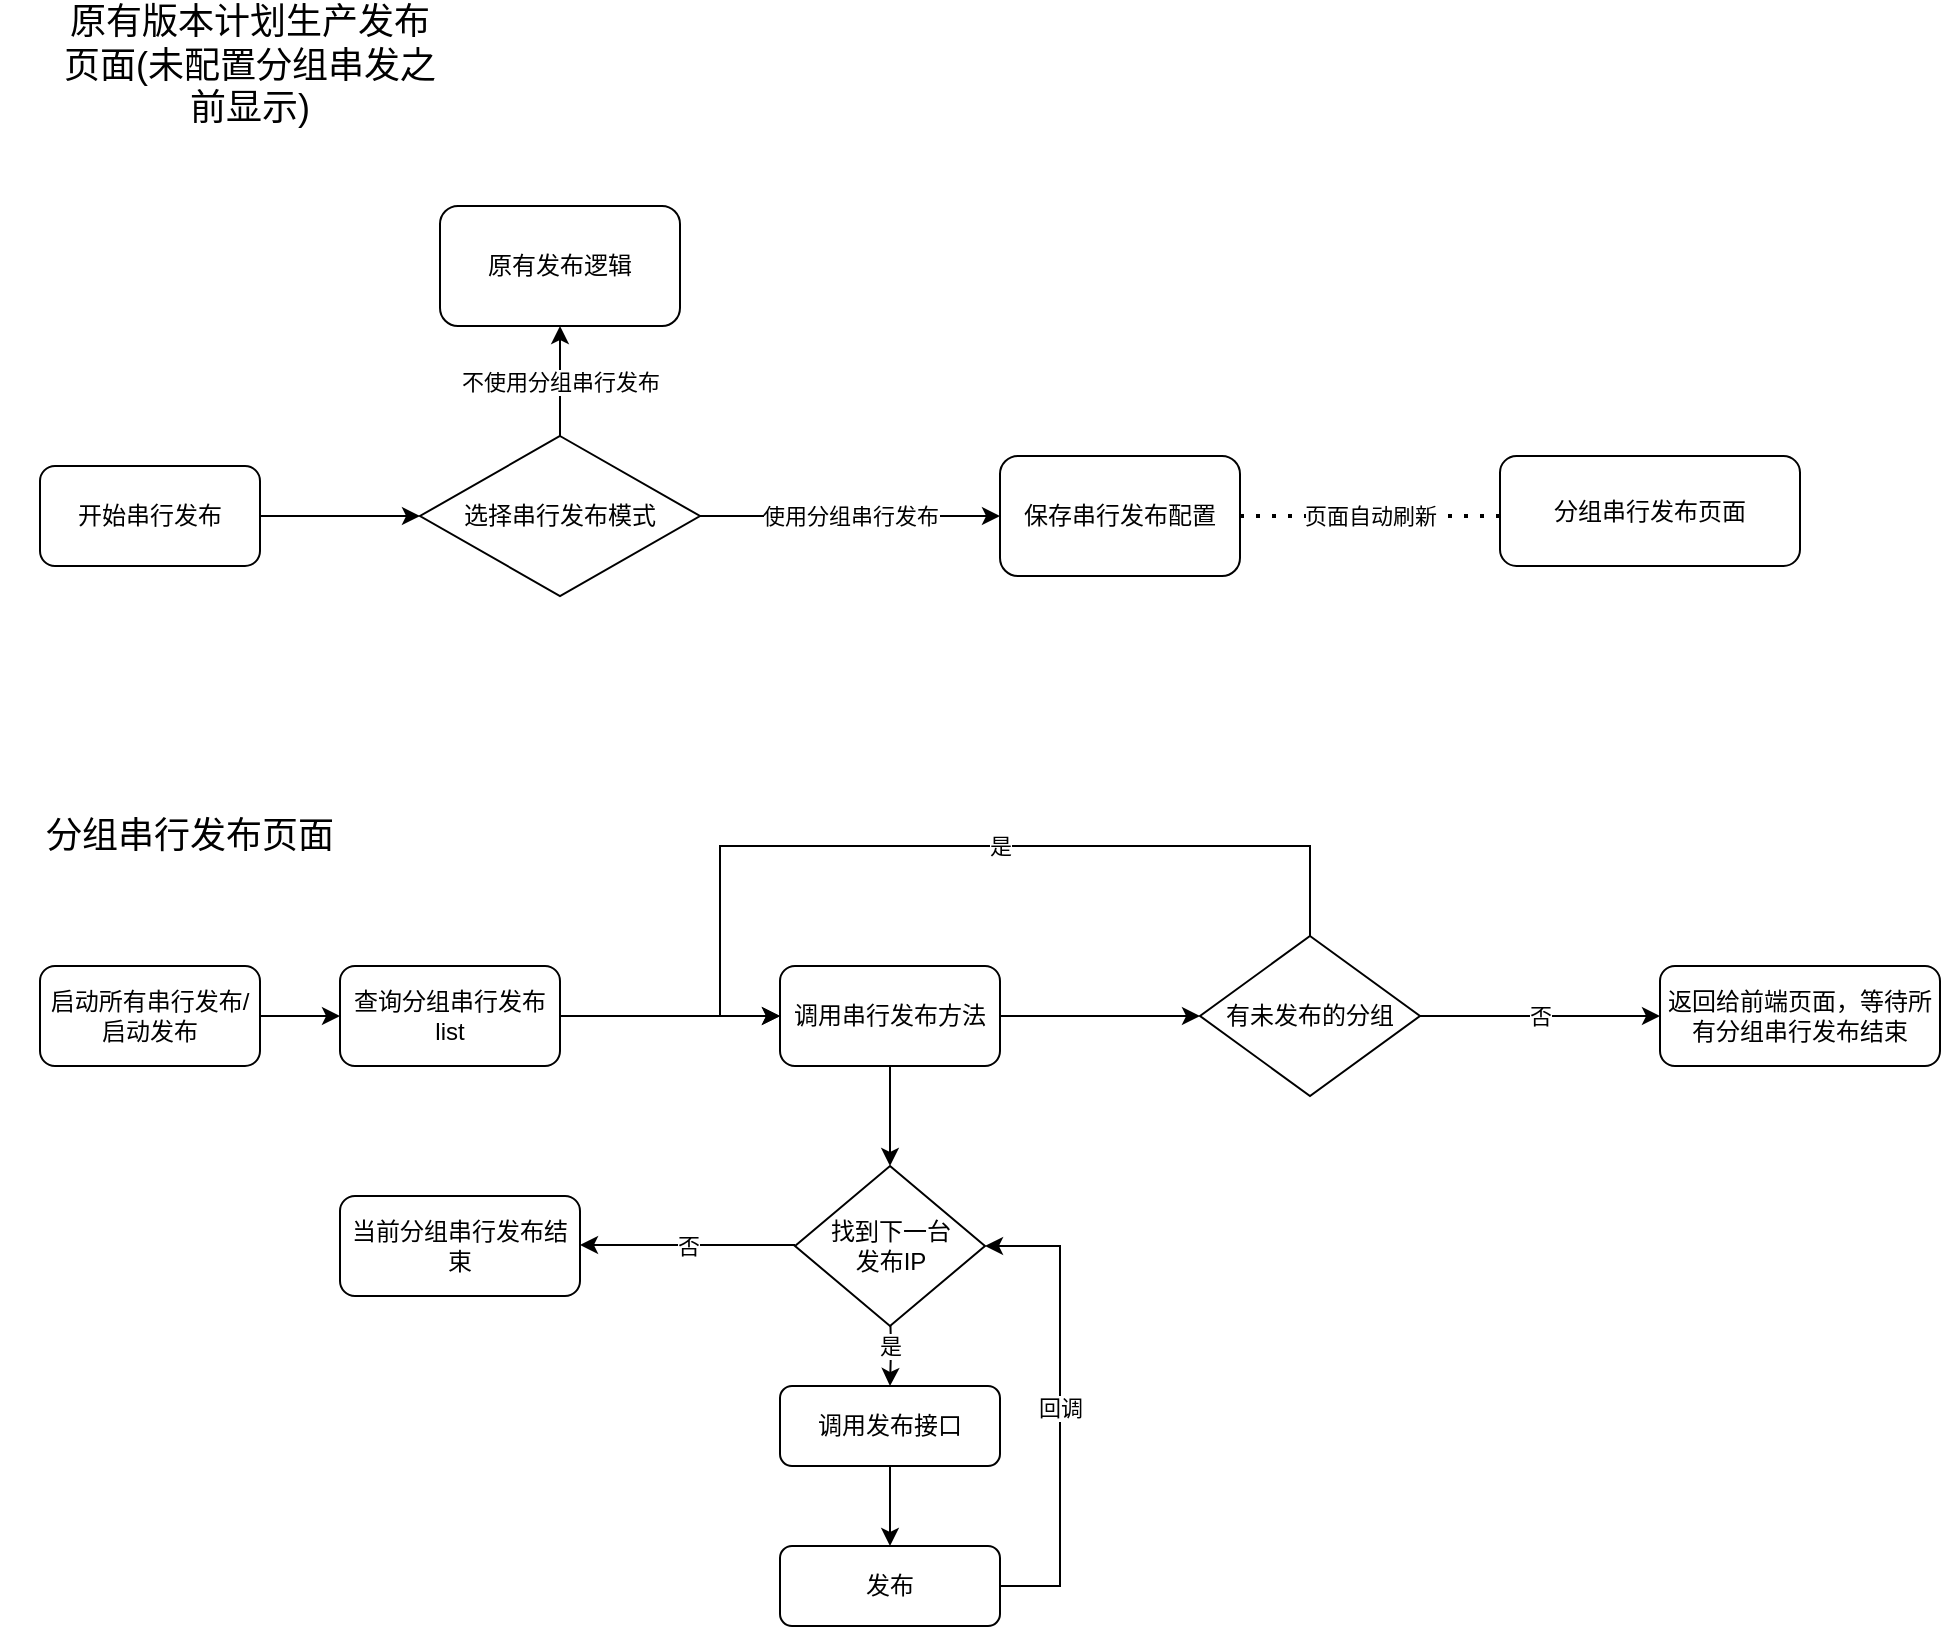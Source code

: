 <mxfile version="14.9.1" type="github">
  <diagram id="wjQlgHkREV75fNfG-BaF" name="Page-1">
    <mxGraphModel dx="1550" dy="1948" grid="1" gridSize="10" guides="1" tooltips="1" connect="1" arrows="1" fold="1" page="1" pageScale="1" pageWidth="827" pageHeight="1169" math="0" shadow="0">
      <root>
        <mxCell id="0" />
        <mxCell id="1" parent="0" />
        <mxCell id="Q2SOHH1CEXgP1fRX4kdI-5" style="edgeStyle=orthogonalEdgeStyle;rounded=0;orthogonalLoop=1;jettySize=auto;html=1;exitX=1;exitY=0.5;exitDx=0;exitDy=0;" parent="1" source="Q2SOHH1CEXgP1fRX4kdI-1" target="Q2SOHH1CEXgP1fRX4kdI-4" edge="1">
          <mxGeometry relative="1" as="geometry" />
        </mxCell>
        <mxCell id="Q2SOHH1CEXgP1fRX4kdI-1" value="开始串行发布" style="rounded=1;whiteSpace=wrap;html=1;" parent="1" vertex="1">
          <mxGeometry x="70" y="190" width="110" height="50" as="geometry" />
        </mxCell>
        <mxCell id="Q2SOHH1CEXgP1fRX4kdI-7" value="不使用分组串行发布" style="edgeStyle=orthogonalEdgeStyle;rounded=0;orthogonalLoop=1;jettySize=auto;html=1;exitX=0.5;exitY=0;exitDx=0;exitDy=0;entryX=0.5;entryY=1;entryDx=0;entryDy=0;" parent="1" source="Q2SOHH1CEXgP1fRX4kdI-4" target="Q2SOHH1CEXgP1fRX4kdI-6" edge="1">
          <mxGeometry relative="1" as="geometry" />
        </mxCell>
        <mxCell id="Q2SOHH1CEXgP1fRX4kdI-8" value="使用分组串行发布" style="edgeStyle=orthogonalEdgeStyle;rounded=0;orthogonalLoop=1;jettySize=auto;html=1;exitX=1;exitY=0.5;exitDx=0;exitDy=0;" parent="1" source="Q2SOHH1CEXgP1fRX4kdI-4" target="Q2SOHH1CEXgP1fRX4kdI-9" edge="1">
          <mxGeometry relative="1" as="geometry">
            <mxPoint x="510" y="215" as="targetPoint" />
          </mxGeometry>
        </mxCell>
        <mxCell id="Q2SOHH1CEXgP1fRX4kdI-4" value="选择串行发布模式" style="rhombus;whiteSpace=wrap;html=1;" parent="1" vertex="1">
          <mxGeometry x="260" y="175" width="140" height="80" as="geometry" />
        </mxCell>
        <mxCell id="Q2SOHH1CEXgP1fRX4kdI-6" value="原有发布逻辑" style="rounded=1;whiteSpace=wrap;html=1;" parent="1" vertex="1">
          <mxGeometry x="270" y="60" width="120" height="60" as="geometry" />
        </mxCell>
        <mxCell id="Q2SOHH1CEXgP1fRX4kdI-9" value="保存串行发布配置" style="rounded=1;whiteSpace=wrap;html=1;" parent="1" vertex="1">
          <mxGeometry x="550" y="185" width="120" height="60" as="geometry" />
        </mxCell>
        <mxCell id="Q2SOHH1CEXgP1fRX4kdI-16" value="页面自动刷新" style="endArrow=none;dashed=1;html=1;dashPattern=1 3;strokeWidth=2;exitX=1;exitY=0.5;exitDx=0;exitDy=0;entryX=0;entryY=0.5;entryDx=0;entryDy=0;" parent="1" source="Q2SOHH1CEXgP1fRX4kdI-9" edge="1">
          <mxGeometry width="50" height="50" relative="1" as="geometry">
            <mxPoint x="690" y="250" as="sourcePoint" />
            <mxPoint x="800" y="215" as="targetPoint" />
          </mxGeometry>
        </mxCell>
        <mxCell id="Q2SOHH1CEXgP1fRX4kdI-20" value="分组串行发布页面" style="rounded=1;whiteSpace=wrap;html=1;" parent="1" vertex="1">
          <mxGeometry x="800" y="185" width="150" height="55" as="geometry" />
        </mxCell>
        <mxCell id="Q2SOHH1CEXgP1fRX4kdI-28" style="edgeStyle=orthogonalEdgeStyle;rounded=0;orthogonalLoop=1;jettySize=auto;html=1;exitX=1;exitY=0.5;exitDx=0;exitDy=0;entryX=0;entryY=0.5;entryDx=0;entryDy=0;" parent="1" source="Q2SOHH1CEXgP1fRX4kdI-27" edge="1" target="Q2SOHH1CEXgP1fRX4kdI-29">
          <mxGeometry relative="1" as="geometry">
            <mxPoint x="260" y="505" as="targetPoint" />
          </mxGeometry>
        </mxCell>
        <mxCell id="Q2SOHH1CEXgP1fRX4kdI-27" value="启动所有串行发布/启动发布" style="rounded=1;whiteSpace=wrap;html=1;" parent="1" vertex="1">
          <mxGeometry x="70" y="440" width="110" height="50" as="geometry" />
        </mxCell>
        <mxCell id="YBDxrdvdxctRGu_Xbyn3-31" style="edgeStyle=orthogonalEdgeStyle;rounded=0;orthogonalLoop=1;jettySize=auto;html=1;exitX=1;exitY=0.5;exitDx=0;exitDy=0;entryX=0;entryY=0.5;entryDx=0;entryDy=0;endArrow=classic;endFill=1;" edge="1" parent="1" source="Q2SOHH1CEXgP1fRX4kdI-29" target="YBDxrdvdxctRGu_Xbyn3-13">
          <mxGeometry relative="1" as="geometry" />
        </mxCell>
        <mxCell id="Q2SOHH1CEXgP1fRX4kdI-29" value="查询分组串行发布list" style="rounded=1;whiteSpace=wrap;html=1;" parent="1" vertex="1">
          <mxGeometry x="220" y="440" width="110" height="50" as="geometry" />
        </mxCell>
        <mxCell id="-3DCe1lXib2HX8ghDhXW-1" value="&lt;font style=&quot;font-size: 18px&quot;&gt;分组串行发布页面&lt;/font&gt;" style="text;html=1;strokeColor=none;fillColor=none;align=center;verticalAlign=middle;whiteSpace=wrap;rounded=0;" parent="1" vertex="1">
          <mxGeometry x="50" y="340" width="190" height="70" as="geometry" />
        </mxCell>
        <mxCell id="-3DCe1lXib2HX8ghDhXW-2" value="&lt;font style=&quot;font-size: 18px&quot;&gt;原有版本计划生产发布页面(未配置分组串发之前显示)&lt;/font&gt;" style="text;html=1;strokeColor=none;fillColor=none;align=center;verticalAlign=middle;whiteSpace=wrap;rounded=0;" parent="1" vertex="1">
          <mxGeometry x="80" y="-40" width="190" height="60" as="geometry" />
        </mxCell>
        <mxCell id="YBDxrdvdxctRGu_Xbyn3-38" value="是" style="edgeStyle=orthogonalEdgeStyle;rounded=0;orthogonalLoop=1;jettySize=auto;html=1;exitX=0.5;exitY=1;exitDx=0;exitDy=0;endArrow=classic;endFill=1;" edge="1" parent="1" target="YBDxrdvdxctRGu_Xbyn3-37">
          <mxGeometry relative="1" as="geometry">
            <mxPoint x="495" y="610" as="sourcePoint" />
          </mxGeometry>
        </mxCell>
        <mxCell id="YBDxrdvdxctRGu_Xbyn3-43" value="否" style="edgeStyle=orthogonalEdgeStyle;rounded=0;orthogonalLoop=1;jettySize=auto;html=1;exitX=0;exitY=0.5;exitDx=0;exitDy=0;endArrow=classic;endFill=1;" edge="1" parent="1">
          <mxGeometry relative="1" as="geometry">
            <mxPoint x="340" y="579.5" as="targetPoint" />
            <mxPoint x="447.5" y="579.5" as="sourcePoint" />
          </mxGeometry>
        </mxCell>
        <mxCell id="YBDxrdvdxctRGu_Xbyn3-32" style="edgeStyle=orthogonalEdgeStyle;rounded=0;orthogonalLoop=1;jettySize=auto;html=1;exitX=0.5;exitY=1;exitDx=0;exitDy=0;endArrow=classic;endFill=1;" edge="1" parent="1" source="YBDxrdvdxctRGu_Xbyn3-13">
          <mxGeometry relative="1" as="geometry">
            <mxPoint x="495" y="540" as="targetPoint" />
          </mxGeometry>
        </mxCell>
        <mxCell id="YBDxrdvdxctRGu_Xbyn3-33" style="edgeStyle=orthogonalEdgeStyle;rounded=0;orthogonalLoop=1;jettySize=auto;html=1;exitX=1;exitY=0.5;exitDx=0;exitDy=0;entryX=0;entryY=0.5;entryDx=0;entryDy=0;endArrow=classic;endFill=1;" edge="1" parent="1" source="YBDxrdvdxctRGu_Xbyn3-13" target="YBDxrdvdxctRGu_Xbyn3-29">
          <mxGeometry relative="1" as="geometry" />
        </mxCell>
        <mxCell id="YBDxrdvdxctRGu_Xbyn3-13" value="调用串行发布方法" style="rounded=1;whiteSpace=wrap;html=1;" vertex="1" parent="1">
          <mxGeometry x="440" y="440" width="110" height="50" as="geometry" />
        </mxCell>
        <mxCell id="YBDxrdvdxctRGu_Xbyn3-28" value="返回给前端页面，等待所有分组串行发布结束" style="rounded=1;whiteSpace=wrap;html=1;" vertex="1" parent="1">
          <mxGeometry x="880" y="440" width="140" height="50" as="geometry" />
        </mxCell>
        <mxCell id="YBDxrdvdxctRGu_Xbyn3-34" value="否" style="edgeStyle=orthogonalEdgeStyle;rounded=0;orthogonalLoop=1;jettySize=auto;html=1;exitX=1;exitY=0.5;exitDx=0;exitDy=0;endArrow=classic;endFill=1;" edge="1" parent="1" source="YBDxrdvdxctRGu_Xbyn3-29" target="YBDxrdvdxctRGu_Xbyn3-28">
          <mxGeometry relative="1" as="geometry">
            <Array as="points">
              <mxPoint x="790" y="465" />
              <mxPoint x="790" y="465" />
            </Array>
            <mxPoint as="offset" />
          </mxGeometry>
        </mxCell>
        <mxCell id="YBDxrdvdxctRGu_Xbyn3-35" style="edgeStyle=orthogonalEdgeStyle;rounded=0;orthogonalLoop=1;jettySize=auto;html=1;exitX=0.5;exitY=0;exitDx=0;exitDy=0;entryX=0;entryY=0.5;entryDx=0;entryDy=0;endArrow=classic;endFill=1;" edge="1" parent="1" source="YBDxrdvdxctRGu_Xbyn3-29" target="YBDxrdvdxctRGu_Xbyn3-13">
          <mxGeometry relative="1" as="geometry">
            <Array as="points">
              <mxPoint x="705" y="380" />
              <mxPoint x="410" y="380" />
              <mxPoint x="410" y="465" />
            </Array>
          </mxGeometry>
        </mxCell>
        <mxCell id="YBDxrdvdxctRGu_Xbyn3-36" value="是" style="edgeLabel;html=1;align=center;verticalAlign=middle;resizable=0;points=[];" vertex="1" connectable="0" parent="YBDxrdvdxctRGu_Xbyn3-35">
          <mxGeometry x="-0.374" relative="1" as="geometry">
            <mxPoint x="-58" as="offset" />
          </mxGeometry>
        </mxCell>
        <mxCell id="YBDxrdvdxctRGu_Xbyn3-29" value="有未发布的分组" style="rhombus;whiteSpace=wrap;html=1;" vertex="1" parent="1">
          <mxGeometry x="650" y="425" width="110" height="80" as="geometry" />
        </mxCell>
        <mxCell id="YBDxrdvdxctRGu_Xbyn3-40" style="edgeStyle=orthogonalEdgeStyle;rounded=0;orthogonalLoop=1;jettySize=auto;html=1;endArrow=classic;endFill=1;" edge="1" parent="1" source="YBDxrdvdxctRGu_Xbyn3-37" target="YBDxrdvdxctRGu_Xbyn3-39">
          <mxGeometry relative="1" as="geometry" />
        </mxCell>
        <mxCell id="YBDxrdvdxctRGu_Xbyn3-37" value="调用发布接口" style="rounded=1;whiteSpace=wrap;html=1;" vertex="1" parent="1">
          <mxGeometry x="440" y="650" width="110" height="40" as="geometry" />
        </mxCell>
        <mxCell id="YBDxrdvdxctRGu_Xbyn3-42" value="回调" style="edgeStyle=orthogonalEdgeStyle;rounded=0;orthogonalLoop=1;jettySize=auto;html=1;exitX=1;exitY=0.5;exitDx=0;exitDy=0;entryX=1;entryY=0.5;entryDx=0;entryDy=0;endArrow=classic;endFill=1;" edge="1" parent="1" source="YBDxrdvdxctRGu_Xbyn3-39" target="YBDxrdvdxctRGu_Xbyn3-45">
          <mxGeometry relative="1" as="geometry">
            <mxPoint x="552.5" y="590" as="targetPoint" />
            <Array as="points">
              <mxPoint x="580" y="750" />
              <mxPoint x="580" y="580" />
            </Array>
          </mxGeometry>
        </mxCell>
        <mxCell id="YBDxrdvdxctRGu_Xbyn3-39" value="发布" style="rounded=1;whiteSpace=wrap;html=1;" vertex="1" parent="1">
          <mxGeometry x="440" y="730" width="110" height="40" as="geometry" />
        </mxCell>
        <mxCell id="YBDxrdvdxctRGu_Xbyn3-44" value="当前分组串行发布结束" style="rounded=1;whiteSpace=wrap;html=1;" vertex="1" parent="1">
          <mxGeometry x="220" y="555" width="120" height="50" as="geometry" />
        </mxCell>
        <mxCell id="YBDxrdvdxctRGu_Xbyn3-45" value="找到下一台&lt;br&gt;发布IP" style="rhombus;whiteSpace=wrap;html=1;" vertex="1" parent="1">
          <mxGeometry x="447.5" y="540" width="95" height="80" as="geometry" />
        </mxCell>
        <mxCell id="YBDxrdvdxctRGu_Xbyn3-47" style="edgeStyle=orthogonalEdgeStyle;rounded=0;orthogonalLoop=1;jettySize=auto;html=1;exitX=0.5;exitY=1;exitDx=0;exitDy=0;endArrow=classic;endFill=1;" edge="1" parent="1" source="YBDxrdvdxctRGu_Xbyn3-29" target="YBDxrdvdxctRGu_Xbyn3-29">
          <mxGeometry relative="1" as="geometry" />
        </mxCell>
      </root>
    </mxGraphModel>
  </diagram>
</mxfile>
